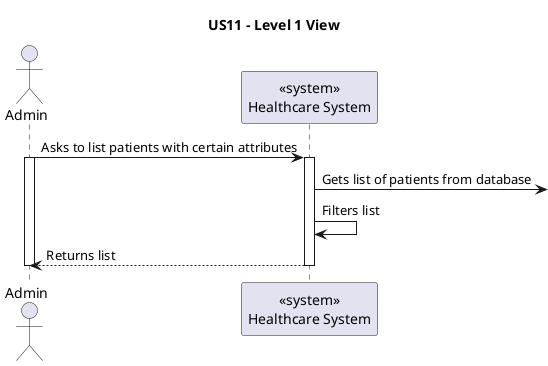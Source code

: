 ' 
' User Story: As an Admin,  I want to register new backoffice users (e.g., doctors, nurses, technicians, admins) via an out-of-band process, so that they can access the backoffice system with appropriate permissions.
'
' Acceptance Criteria:
' 
' - Backoffice users (e.g., doctors, nurses, technicians) are registered by an Admin via an internal process, not via self-registration.
' - Admin assigns roles (e.g., Doctor, Nurse, Technician) during the registration process.
' - Registered users receive a one-time setup link via email to set their password and activate their account.
' - The system enforces strong password requirements for security.
' - A confirmation email is sent to verify the user’s registration.

@startuml

title US11 - Level 1 View

actor Admin as U
participant "<<system>>\nHealthcare System" as web

U -> web : Asks to list patients with certain attributes
activate U
activate web
web -> : Gets list of patients from database
web -> web : Filters list
web --> U : Returns list
deactivate web
deactivate U


@enduml